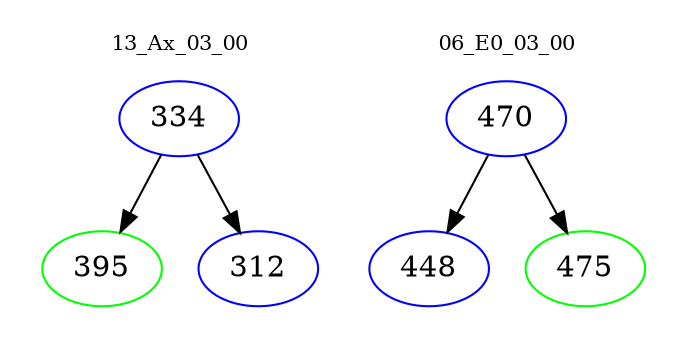 digraph{
subgraph cluster_0 {
color = white
label = "13_Ax_03_00";
fontsize=10;
T0_334 [label="334", color="blue"]
T0_334 -> T0_395 [color="black"]
T0_395 [label="395", color="green"]
T0_334 -> T0_312 [color="black"]
T0_312 [label="312", color="blue"]
}
subgraph cluster_1 {
color = white
label = "06_E0_03_00";
fontsize=10;
T1_470 [label="470", color="blue"]
T1_470 -> T1_448 [color="black"]
T1_448 [label="448", color="blue"]
T1_470 -> T1_475 [color="black"]
T1_475 [label="475", color="green"]
}
}
